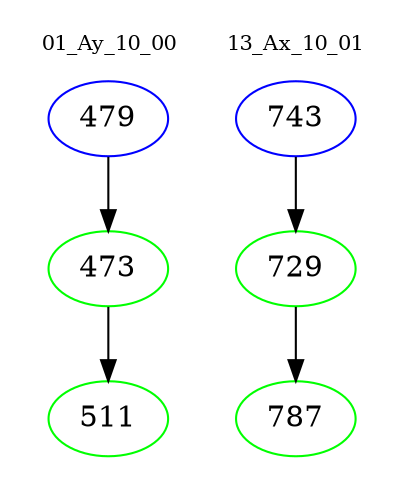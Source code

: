 digraph{
subgraph cluster_0 {
color = white
label = "01_Ay_10_00";
fontsize=10;
T0_479 [label="479", color="blue"]
T0_479 -> T0_473 [color="black"]
T0_473 [label="473", color="green"]
T0_473 -> T0_511 [color="black"]
T0_511 [label="511", color="green"]
}
subgraph cluster_1 {
color = white
label = "13_Ax_10_01";
fontsize=10;
T1_743 [label="743", color="blue"]
T1_743 -> T1_729 [color="black"]
T1_729 [label="729", color="green"]
T1_729 -> T1_787 [color="black"]
T1_787 [label="787", color="green"]
}
}
